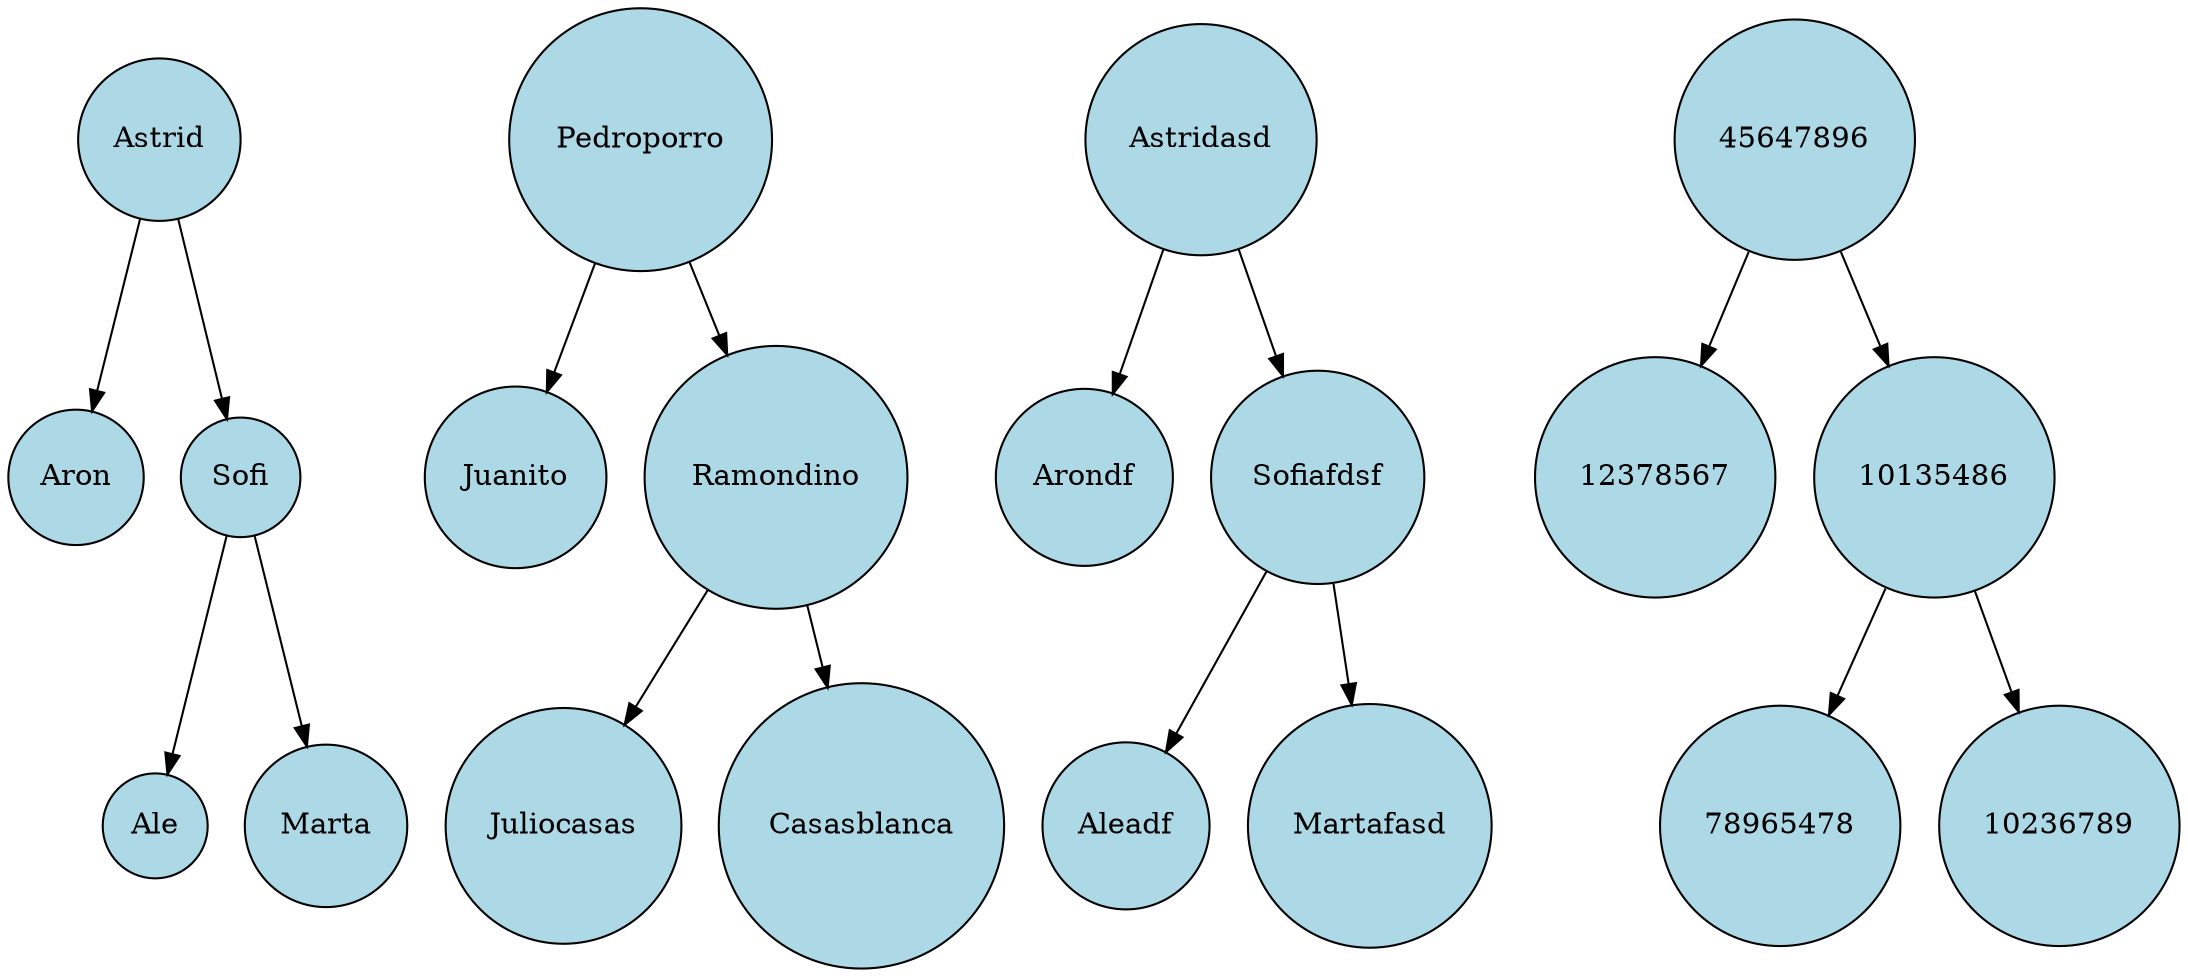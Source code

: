 digraph ArbolAVL {
node [shape=circle, style=filled, fillcolor=lightblue, fontcolor=black];
Astrid;
Astrid -> Aron;
Aron;
Astrid -> Sofi;
Sofi;
Sofi -> Ale;
Ale;
Sofi -> Marta;
Marta;
Pedroporro;
Pedroporro -> Juanito;
Juanito;
Pedroporro -> Ramondino;
Ramondino;
Ramondino -> Juliocasas;
Juliocasas;
Ramondino -> Casasblanca;
Casasblanca;
Astridasd;
Astridasd -> Arondf;
Arondf;
Astridasd -> Sofiafdsf;
Sofiafdsf;
Sofiafdsf -> Aleadf;
Aleadf;
Sofiafdsf -> Martafasd;
Martafasd;
45647896;
45647896 -> 12378567;
12378567;
45647896 -> 10135486;
10135486;
10135486 -> 78965478;
78965478;
10135486 -> 10236789;
10236789;
}

